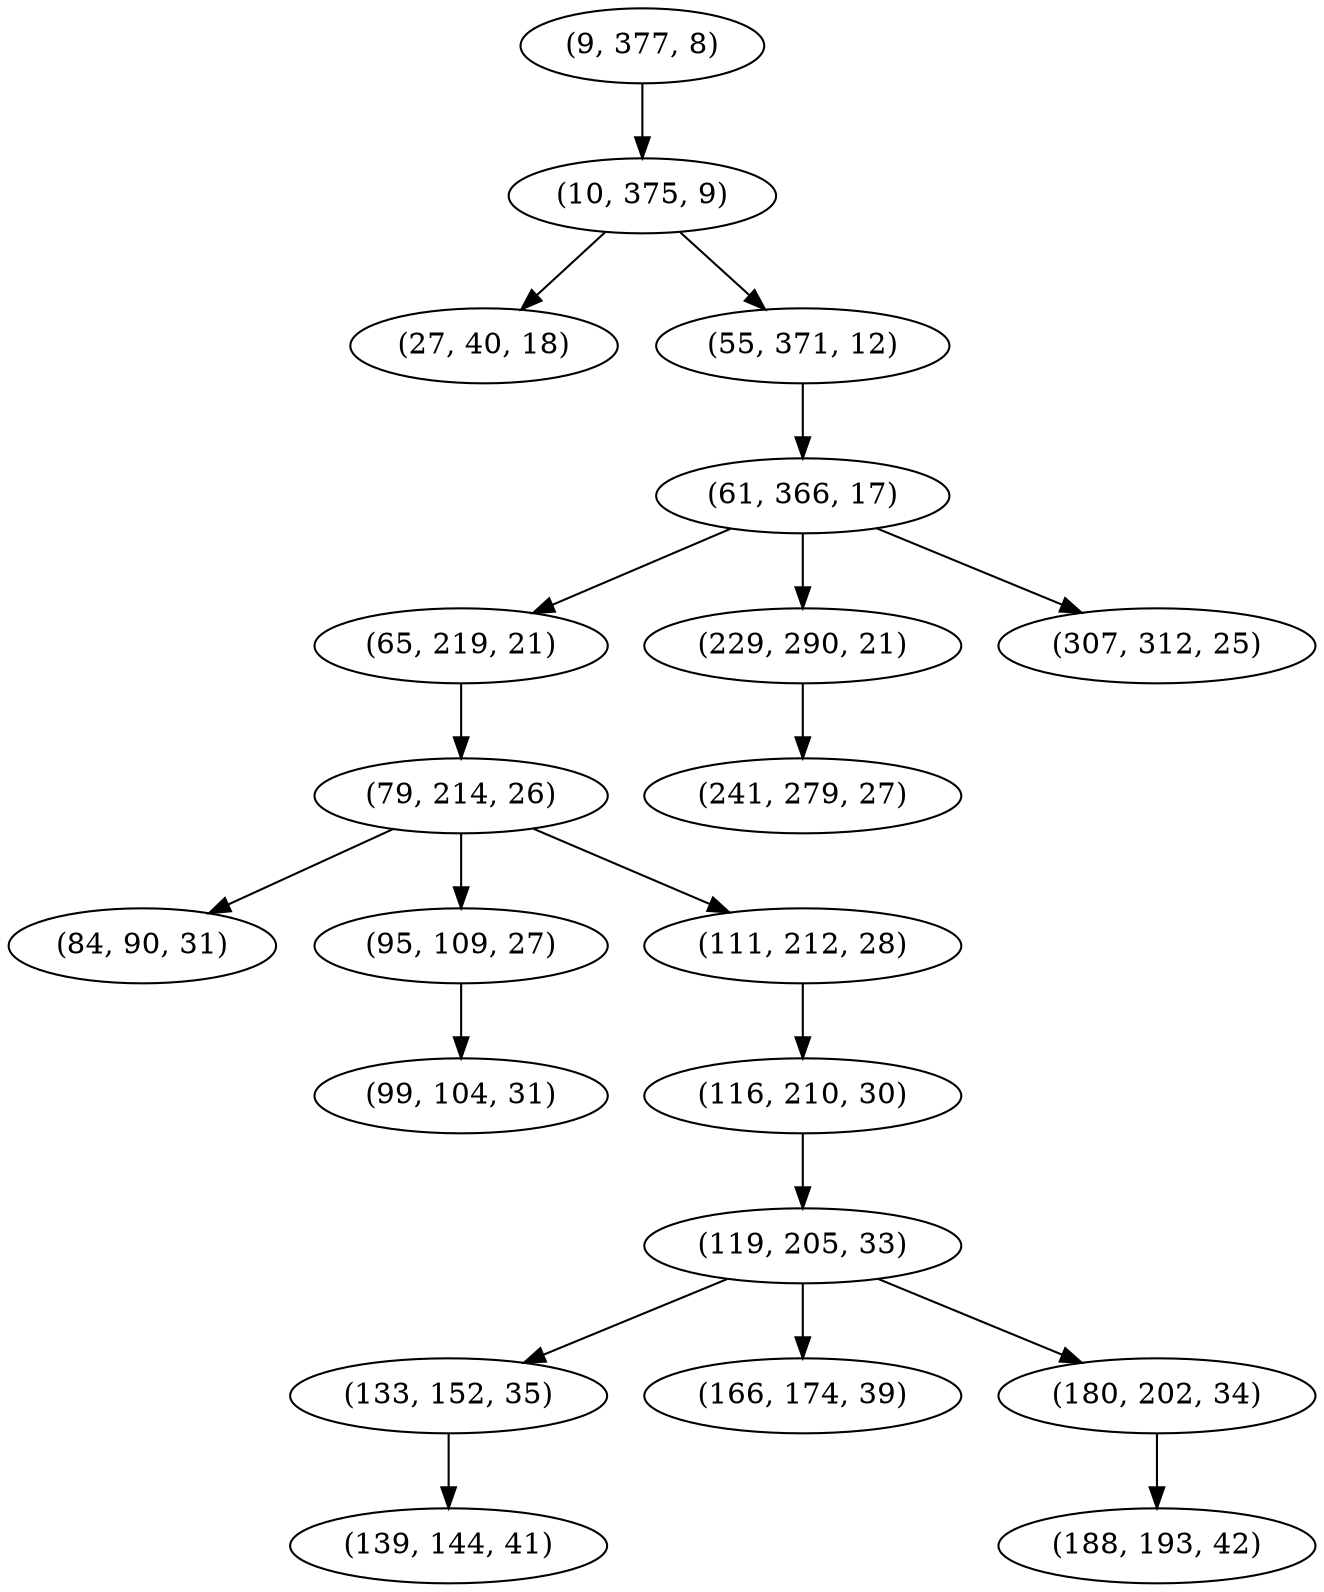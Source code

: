 digraph tree {
    "(9, 377, 8)";
    "(10, 375, 9)";
    "(27, 40, 18)";
    "(55, 371, 12)";
    "(61, 366, 17)";
    "(65, 219, 21)";
    "(79, 214, 26)";
    "(84, 90, 31)";
    "(95, 109, 27)";
    "(99, 104, 31)";
    "(111, 212, 28)";
    "(116, 210, 30)";
    "(119, 205, 33)";
    "(133, 152, 35)";
    "(139, 144, 41)";
    "(166, 174, 39)";
    "(180, 202, 34)";
    "(188, 193, 42)";
    "(229, 290, 21)";
    "(241, 279, 27)";
    "(307, 312, 25)";
    "(9, 377, 8)" -> "(10, 375, 9)";
    "(10, 375, 9)" -> "(27, 40, 18)";
    "(10, 375, 9)" -> "(55, 371, 12)";
    "(55, 371, 12)" -> "(61, 366, 17)";
    "(61, 366, 17)" -> "(65, 219, 21)";
    "(61, 366, 17)" -> "(229, 290, 21)";
    "(61, 366, 17)" -> "(307, 312, 25)";
    "(65, 219, 21)" -> "(79, 214, 26)";
    "(79, 214, 26)" -> "(84, 90, 31)";
    "(79, 214, 26)" -> "(95, 109, 27)";
    "(79, 214, 26)" -> "(111, 212, 28)";
    "(95, 109, 27)" -> "(99, 104, 31)";
    "(111, 212, 28)" -> "(116, 210, 30)";
    "(116, 210, 30)" -> "(119, 205, 33)";
    "(119, 205, 33)" -> "(133, 152, 35)";
    "(119, 205, 33)" -> "(166, 174, 39)";
    "(119, 205, 33)" -> "(180, 202, 34)";
    "(133, 152, 35)" -> "(139, 144, 41)";
    "(180, 202, 34)" -> "(188, 193, 42)";
    "(229, 290, 21)" -> "(241, 279, 27)";
}

